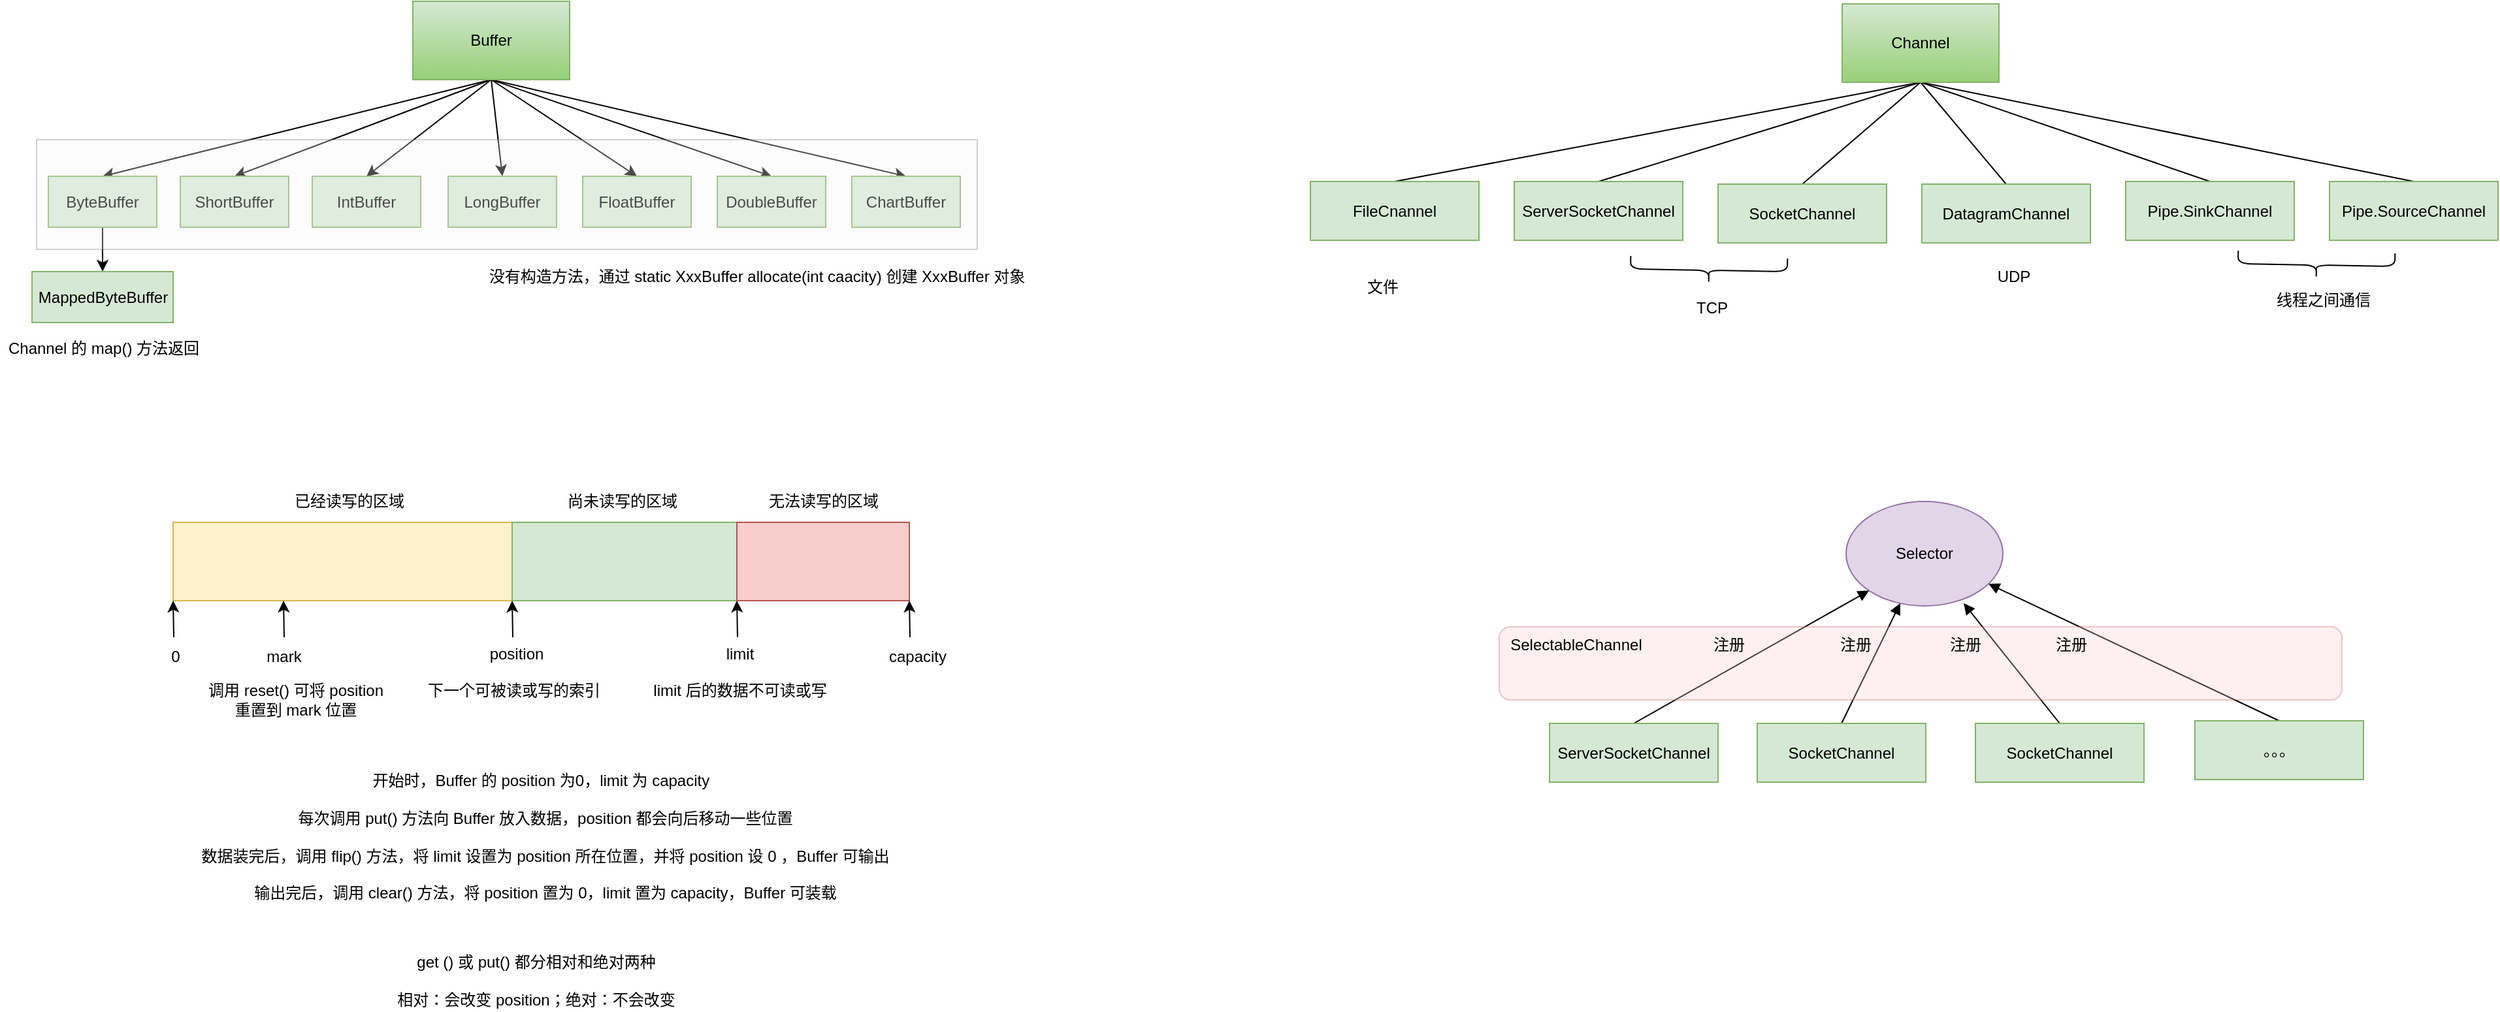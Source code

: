 <mxfile version="12.8.5" type="github">
  <diagram id="hTagGnIoJ7V8Iv_9_7bS" name="Page-1">
    <mxGraphModel dx="1268" dy="850" grid="0" gridSize="10" guides="1" tooltips="1" connect="1" arrows="1" fold="1" page="0" pageScale="1" pageWidth="827" pageHeight="1169" math="0" shadow="0">
      <root>
        <mxCell id="0" />
        <mxCell id="1" parent="0" />
        <mxCell id="Y4NBbjf7CDGHRnMnbZGx-17" style="rounded=0;orthogonalLoop=1;jettySize=auto;html=1;exitX=0.5;exitY=1;exitDx=0;exitDy=0;entryX=0.5;entryY=0;entryDx=0;entryDy=0;" edge="1" parent="1" source="Y4NBbjf7CDGHRnMnbZGx-1" target="Y4NBbjf7CDGHRnMnbZGx-15">
          <mxGeometry relative="1" as="geometry" />
        </mxCell>
        <mxCell id="Y4NBbjf7CDGHRnMnbZGx-18" style="edgeStyle=none;rounded=0;orthogonalLoop=1;jettySize=auto;html=1;exitX=0.5;exitY=1;exitDx=0;exitDy=0;entryX=0.5;entryY=0;entryDx=0;entryDy=0;" edge="1" parent="1" source="Y4NBbjf7CDGHRnMnbZGx-1" target="Y4NBbjf7CDGHRnMnbZGx-12">
          <mxGeometry relative="1" as="geometry" />
        </mxCell>
        <mxCell id="Y4NBbjf7CDGHRnMnbZGx-19" style="edgeStyle=none;rounded=0;orthogonalLoop=1;jettySize=auto;html=1;exitX=0.5;exitY=1;exitDx=0;exitDy=0;entryX=0.5;entryY=0;entryDx=0;entryDy=0;" edge="1" parent="1" source="Y4NBbjf7CDGHRnMnbZGx-1" target="Y4NBbjf7CDGHRnMnbZGx-2">
          <mxGeometry relative="1" as="geometry" />
        </mxCell>
        <mxCell id="Y4NBbjf7CDGHRnMnbZGx-20" style="edgeStyle=none;rounded=0;orthogonalLoop=1;jettySize=auto;html=1;exitX=0.5;exitY=1;exitDx=0;exitDy=0;entryX=0.5;entryY=0;entryDx=0;entryDy=0;" edge="1" parent="1" source="Y4NBbjf7CDGHRnMnbZGx-1" target="Y4NBbjf7CDGHRnMnbZGx-11">
          <mxGeometry relative="1" as="geometry" />
        </mxCell>
        <mxCell id="Y4NBbjf7CDGHRnMnbZGx-21" style="edgeStyle=none;rounded=0;orthogonalLoop=1;jettySize=auto;html=1;exitX=0.5;exitY=1;exitDx=0;exitDy=0;entryX=0.5;entryY=0;entryDx=0;entryDy=0;" edge="1" parent="1" source="Y4NBbjf7CDGHRnMnbZGx-1" target="Y4NBbjf7CDGHRnMnbZGx-13">
          <mxGeometry relative="1" as="geometry" />
        </mxCell>
        <mxCell id="Y4NBbjf7CDGHRnMnbZGx-22" style="edgeStyle=none;rounded=0;orthogonalLoop=1;jettySize=auto;html=1;exitX=0.5;exitY=1;exitDx=0;exitDy=0;entryX=0.5;entryY=0;entryDx=0;entryDy=0;" edge="1" parent="1" source="Y4NBbjf7CDGHRnMnbZGx-1" target="Y4NBbjf7CDGHRnMnbZGx-14">
          <mxGeometry relative="1" as="geometry" />
        </mxCell>
        <mxCell id="Y4NBbjf7CDGHRnMnbZGx-23" style="edgeStyle=none;rounded=0;orthogonalLoop=1;jettySize=auto;html=1;exitX=0.5;exitY=1;exitDx=0;exitDy=0;entryX=0.5;entryY=0;entryDx=0;entryDy=0;" edge="1" parent="1" source="Y4NBbjf7CDGHRnMnbZGx-1" target="Y4NBbjf7CDGHRnMnbZGx-16">
          <mxGeometry relative="1" as="geometry" />
        </mxCell>
        <mxCell id="Y4NBbjf7CDGHRnMnbZGx-1" value="Buffer" style="rounded=0;whiteSpace=wrap;html=1;gradientColor=#97d077;fillColor=#d5e8d4;strokeColor=#82b366;" vertex="1" parent="1">
          <mxGeometry x="286" y="-367" width="120" height="60" as="geometry" />
        </mxCell>
        <mxCell id="Y4NBbjf7CDGHRnMnbZGx-2" value="IntBuffer" style="rounded=0;whiteSpace=wrap;html=1;fillColor=#d5e8d4;strokeColor=#82b366;" vertex="1" parent="1">
          <mxGeometry x="209" y="-233" width="83" height="39" as="geometry" />
        </mxCell>
        <mxCell id="Y4NBbjf7CDGHRnMnbZGx-11" value="LongBuffer" style="rounded=0;whiteSpace=wrap;html=1;fillColor=#d5e8d4;strokeColor=#82b366;" vertex="1" parent="1">
          <mxGeometry x="313" y="-233" width="83" height="39" as="geometry" />
        </mxCell>
        <mxCell id="Y4NBbjf7CDGHRnMnbZGx-12" value="ShortBuffer" style="rounded=0;whiteSpace=wrap;html=1;fillColor=#d5e8d4;strokeColor=#82b366;" vertex="1" parent="1">
          <mxGeometry x="108" y="-233" width="83" height="39" as="geometry" />
        </mxCell>
        <mxCell id="Y4NBbjf7CDGHRnMnbZGx-13" value="FloatBuffer" style="rounded=0;whiteSpace=wrap;html=1;fillColor=#d5e8d4;strokeColor=#82b366;" vertex="1" parent="1">
          <mxGeometry x="416" y="-233" width="83" height="39" as="geometry" />
        </mxCell>
        <mxCell id="Y4NBbjf7CDGHRnMnbZGx-14" value="DoubleBuffer" style="rounded=0;whiteSpace=wrap;html=1;fillColor=#d5e8d4;strokeColor=#82b366;" vertex="1" parent="1">
          <mxGeometry x="519" y="-233" width="83" height="39" as="geometry" />
        </mxCell>
        <mxCell id="Y4NBbjf7CDGHRnMnbZGx-25" style="edgeStyle=none;rounded=0;orthogonalLoop=1;jettySize=auto;html=1;exitX=0.5;exitY=1;exitDx=0;exitDy=0;" edge="1" parent="1" source="Y4NBbjf7CDGHRnMnbZGx-15" target="Y4NBbjf7CDGHRnMnbZGx-24">
          <mxGeometry relative="1" as="geometry" />
        </mxCell>
        <mxCell id="Y4NBbjf7CDGHRnMnbZGx-15" value="ByteBuffer" style="rounded=0;whiteSpace=wrap;html=1;fillColor=#d5e8d4;strokeColor=#82b366;" vertex="1" parent="1">
          <mxGeometry x="7" y="-233" width="83" height="39" as="geometry" />
        </mxCell>
        <mxCell id="Y4NBbjf7CDGHRnMnbZGx-16" value="ChartBuffer" style="rounded=0;whiteSpace=wrap;html=1;fillColor=#d5e8d4;strokeColor=#82b366;" vertex="1" parent="1">
          <mxGeometry x="622" y="-233" width="83" height="39" as="geometry" />
        </mxCell>
        <mxCell id="Y4NBbjf7CDGHRnMnbZGx-24" value="MappedByteBuffer" style="rounded=0;whiteSpace=wrap;html=1;fillColor=#d5e8d4;strokeColor=#82b366;" vertex="1" parent="1">
          <mxGeometry x="-5.5" y="-160" width="108" height="39" as="geometry" />
        </mxCell>
        <mxCell id="Y4NBbjf7CDGHRnMnbZGx-26" value="Channel 的 map() 方法返回" style="text;html=1;align=center;verticalAlign=middle;resizable=0;points=[];autosize=1;" vertex="1" parent="1">
          <mxGeometry x="-29.5" y="-110" width="156" height="18" as="geometry" />
        </mxCell>
        <mxCell id="Y4NBbjf7CDGHRnMnbZGx-29" style="edgeStyle=none;rounded=0;orthogonalLoop=1;jettySize=auto;html=1;entryX=0.25;entryY=1;entryDx=0;entryDy=0;endArrow=none;endFill=0;" edge="1" parent="1">
          <mxGeometry relative="1" as="geometry">
            <mxPoint x="381" y="69" as="sourcePoint" />
            <mxPoint x="381" y="69" as="targetPoint" />
          </mxGeometry>
        </mxCell>
        <mxCell id="Y4NBbjf7CDGHRnMnbZGx-33" value="" style="rounded=0;whiteSpace=wrap;html=1;fillColor=#fff2cc;strokeColor=#d6b656;" vertex="1" parent="1">
          <mxGeometry x="102.5" y="32" width="264" height="60" as="geometry" />
        </mxCell>
        <mxCell id="Y4NBbjf7CDGHRnMnbZGx-34" value="" style="rounded=0;whiteSpace=wrap;html=1;fillColor=#d5e8d4;strokeColor=#82b366;" vertex="1" parent="1">
          <mxGeometry x="362" y="32" width="190" height="60" as="geometry" />
        </mxCell>
        <mxCell id="Y4NBbjf7CDGHRnMnbZGx-35" value="" style="rounded=0;whiteSpace=wrap;html=1;fillColor=#f8cecc;strokeColor=#b85450;" vertex="1" parent="1">
          <mxGeometry x="534" y="32" width="132" height="60" as="geometry" />
        </mxCell>
        <mxCell id="Y4NBbjf7CDGHRnMnbZGx-36" style="edgeStyle=none;rounded=0;orthogonalLoop=1;jettySize=auto;html=1;exitX=1;exitY=0.5;exitDx=0;exitDy=0;endArrow=none;endFill=0;" edge="1" parent="1" source="Y4NBbjf7CDGHRnMnbZGx-35" target="Y4NBbjf7CDGHRnMnbZGx-35">
          <mxGeometry relative="1" as="geometry" />
        </mxCell>
        <mxCell id="Y4NBbjf7CDGHRnMnbZGx-37" value="尚未读写的区域" style="text;html=1;align=center;verticalAlign=middle;resizable=0;points=[];autosize=1;" vertex="1" parent="1">
          <mxGeometry x="399" y="7" width="94" height="18" as="geometry" />
        </mxCell>
        <mxCell id="Y4NBbjf7CDGHRnMnbZGx-38" value="无法读写的区域" style="text;html=1;align=center;verticalAlign=middle;resizable=0;points=[];autosize=1;" vertex="1" parent="1">
          <mxGeometry x="553" y="7" width="94" height="18" as="geometry" />
        </mxCell>
        <mxCell id="Y4NBbjf7CDGHRnMnbZGx-39" value="已经读写的区域" style="text;html=1;align=center;verticalAlign=middle;resizable=0;points=[];autosize=1;" vertex="1" parent="1">
          <mxGeometry x="190" y="7" width="94" height="18" as="geometry" />
        </mxCell>
        <mxCell id="Y4NBbjf7CDGHRnMnbZGx-40" value="" style="endArrow=classic;html=1;entryX=0;entryY=1;entryDx=0;entryDy=0;" edge="1" parent="1" target="Y4NBbjf7CDGHRnMnbZGx-33">
          <mxGeometry width="50" height="50" relative="1" as="geometry">
            <mxPoint x="103" y="120" as="sourcePoint" />
            <mxPoint x="-62" y="112" as="targetPoint" />
          </mxGeometry>
        </mxCell>
        <mxCell id="Y4NBbjf7CDGHRnMnbZGx-41" value="" style="endArrow=classic;html=1;entryX=0;entryY=1;entryDx=0;entryDy=0;" edge="1" parent="1">
          <mxGeometry width="50" height="50" relative="1" as="geometry">
            <mxPoint x="362.5" y="120" as="sourcePoint" />
            <mxPoint x="362" y="92" as="targetPoint" />
          </mxGeometry>
        </mxCell>
        <mxCell id="Y4NBbjf7CDGHRnMnbZGx-42" value="" style="endArrow=classic;html=1;entryX=0;entryY=1;entryDx=0;entryDy=0;" edge="1" parent="1">
          <mxGeometry width="50" height="50" relative="1" as="geometry">
            <mxPoint x="534.5" y="120" as="sourcePoint" />
            <mxPoint x="534" y="92" as="targetPoint" />
          </mxGeometry>
        </mxCell>
        <mxCell id="Y4NBbjf7CDGHRnMnbZGx-43" value="" style="endArrow=classic;html=1;entryX=0;entryY=1;entryDx=0;entryDy=0;" edge="1" parent="1">
          <mxGeometry width="50" height="50" relative="1" as="geometry">
            <mxPoint x="666.5" y="120" as="sourcePoint" />
            <mxPoint x="666" y="92" as="targetPoint" />
          </mxGeometry>
        </mxCell>
        <mxCell id="Y4NBbjf7CDGHRnMnbZGx-44" value="0" style="text;html=1;align=center;verticalAlign=middle;resizable=0;points=[];autosize=1;" vertex="1" parent="1">
          <mxGeometry x="95" y="126" width="17" height="18" as="geometry" />
        </mxCell>
        <mxCell id="Y4NBbjf7CDGHRnMnbZGx-45" value="position" style="text;html=1;align=center;verticalAlign=middle;resizable=0;points=[];autosize=1;" vertex="1" parent="1">
          <mxGeometry x="339" y="124" width="51" height="18" as="geometry" />
        </mxCell>
        <mxCell id="Y4NBbjf7CDGHRnMnbZGx-46" value="limit" style="text;html=1;align=center;verticalAlign=middle;resizable=0;points=[];autosize=1;" vertex="1" parent="1">
          <mxGeometry x="520" y="124" width="31" height="18" as="geometry" />
        </mxCell>
        <mxCell id="Y4NBbjf7CDGHRnMnbZGx-47" value="capacity" style="text;html=1;align=center;verticalAlign=middle;resizable=0;points=[];autosize=1;" vertex="1" parent="1">
          <mxGeometry x="645" y="126" width="54" height="18" as="geometry" />
        </mxCell>
        <mxCell id="Y4NBbjf7CDGHRnMnbZGx-48" value="" style="rounded=0;whiteSpace=wrap;html=1;fillColor=#f5f5f5;strokeColor=#666666;fontColor=#333333;opacity=30;" vertex="1" parent="1">
          <mxGeometry x="-2" y="-261" width="720" height="84" as="geometry" />
        </mxCell>
        <mxCell id="Y4NBbjf7CDGHRnMnbZGx-49" value="没有构造方法，通过 static XxxBuffer allocate(int caacity) 创建 XxxBuffer 对象" style="text;html=1;align=center;verticalAlign=middle;resizable=0;points=[];autosize=1;" vertex="1" parent="1">
          <mxGeometry x="339" y="-165" width="420" height="18" as="geometry" />
        </mxCell>
        <mxCell id="Y4NBbjf7CDGHRnMnbZGx-50" value="开始时，Buffer 的 position 为0，limit 为 capacity&amp;nbsp;&amp;nbsp;&lt;br&gt;&lt;br&gt;每次调用 put() 方法向 Buffer 放入数据，position 都会向后移动一些位置&lt;br&gt;&lt;br&gt;数据装完后，调用 flip() 方法，将 limit 设置为 position 所在位置，并将 position 设 0 ，Buffer 可输出&lt;br&gt;&lt;br&gt;输出完后，调用 clear() 方法，将 position 置为 0，limit 置为 capacity，Buffer 可装载" style="text;html=1;align=center;verticalAlign=middle;resizable=0;points=[];autosize=1;" vertex="1" parent="1">
          <mxGeometry x="118" y="222" width="537" height="102" as="geometry" />
        </mxCell>
        <mxCell id="Y4NBbjf7CDGHRnMnbZGx-51" value="" style="endArrow=classic;html=1;entryX=0;entryY=1;entryDx=0;entryDy=0;" edge="1" parent="1">
          <mxGeometry width="50" height="50" relative="1" as="geometry">
            <mxPoint x="187.5" y="120" as="sourcePoint" />
            <mxPoint x="187" y="92" as="targetPoint" />
          </mxGeometry>
        </mxCell>
        <mxCell id="Y4NBbjf7CDGHRnMnbZGx-52" value="调用 reset() 可将 position &lt;br&gt;重置到 mark 位置" style="text;html=1;align=center;verticalAlign=middle;resizable=0;points=[];autosize=1;" vertex="1" parent="1">
          <mxGeometry x="124" y="152" width="144" height="32" as="geometry" />
        </mxCell>
        <mxCell id="Y4NBbjf7CDGHRnMnbZGx-53" value="mark" style="text;html=1;align=center;verticalAlign=middle;resizable=0;points=[];autosize=1;" vertex="1" parent="1">
          <mxGeometry x="168" y="126" width="37" height="18" as="geometry" />
        </mxCell>
        <mxCell id="Y4NBbjf7CDGHRnMnbZGx-54" value="下一个可被读或写的索引" style="text;html=1;align=center;verticalAlign=middle;resizable=0;points=[];autosize=1;" vertex="1" parent="1">
          <mxGeometry x="292" y="152" width="142" height="18" as="geometry" />
        </mxCell>
        <mxCell id="Y4NBbjf7CDGHRnMnbZGx-55" value="limit 后的数据不可读或写" style="text;html=1;align=center;verticalAlign=middle;resizable=0;points=[];autosize=1;" vertex="1" parent="1">
          <mxGeometry x="464" y="152" width="143" height="18" as="geometry" />
        </mxCell>
        <mxCell id="Y4NBbjf7CDGHRnMnbZGx-58" value="get () 或 put() 都分相对和绝对两种&lt;br&gt;&lt;br&gt;相对：会改变 position；绝对：不会改变" style="text;html=1;align=center;verticalAlign=middle;resizable=0;points=[];autosize=1;" vertex="1" parent="1">
          <mxGeometry x="268" y="360" width="223" height="46" as="geometry" />
        </mxCell>
        <mxCell id="Y4NBbjf7CDGHRnMnbZGx-67" style="edgeStyle=none;rounded=0;orthogonalLoop=1;jettySize=auto;html=1;exitX=0.5;exitY=1;exitDx=0;exitDy=0;entryX=0.5;entryY=0;entryDx=0;entryDy=0;endArrow=none;endFill=0;" edge="1" parent="1" source="Y4NBbjf7CDGHRnMnbZGx-59" target="Y4NBbjf7CDGHRnMnbZGx-60">
          <mxGeometry relative="1" as="geometry" />
        </mxCell>
        <mxCell id="Y4NBbjf7CDGHRnMnbZGx-68" style="edgeStyle=none;rounded=0;orthogonalLoop=1;jettySize=auto;html=1;exitX=0.5;exitY=1;exitDx=0;exitDy=0;entryX=0.5;entryY=0;entryDx=0;entryDy=0;endArrow=none;endFill=0;" edge="1" parent="1" source="Y4NBbjf7CDGHRnMnbZGx-59" target="Y4NBbjf7CDGHRnMnbZGx-61">
          <mxGeometry relative="1" as="geometry" />
        </mxCell>
        <mxCell id="Y4NBbjf7CDGHRnMnbZGx-69" style="edgeStyle=none;rounded=0;orthogonalLoop=1;jettySize=auto;html=1;exitX=0.5;exitY=1;exitDx=0;exitDy=0;entryX=0.5;entryY=0;entryDx=0;entryDy=0;endArrow=none;endFill=0;" edge="1" parent="1" source="Y4NBbjf7CDGHRnMnbZGx-59" target="Y4NBbjf7CDGHRnMnbZGx-63">
          <mxGeometry relative="1" as="geometry" />
        </mxCell>
        <mxCell id="Y4NBbjf7CDGHRnMnbZGx-70" style="edgeStyle=none;rounded=0;orthogonalLoop=1;jettySize=auto;html=1;exitX=0.5;exitY=1;exitDx=0;exitDy=0;entryX=0.5;entryY=0;entryDx=0;entryDy=0;endArrow=none;endFill=0;" edge="1" parent="1" source="Y4NBbjf7CDGHRnMnbZGx-59" target="Y4NBbjf7CDGHRnMnbZGx-64">
          <mxGeometry relative="1" as="geometry" />
        </mxCell>
        <mxCell id="Y4NBbjf7CDGHRnMnbZGx-71" style="edgeStyle=none;rounded=0;orthogonalLoop=1;jettySize=auto;html=1;exitX=0.5;exitY=1;exitDx=0;exitDy=0;entryX=0.5;entryY=0;entryDx=0;entryDy=0;endArrow=none;endFill=0;" edge="1" parent="1" source="Y4NBbjf7CDGHRnMnbZGx-59" target="Y4NBbjf7CDGHRnMnbZGx-65">
          <mxGeometry relative="1" as="geometry" />
        </mxCell>
        <mxCell id="Y4NBbjf7CDGHRnMnbZGx-72" style="edgeStyle=none;rounded=0;orthogonalLoop=1;jettySize=auto;html=1;exitX=0.5;exitY=1;exitDx=0;exitDy=0;entryX=0.5;entryY=0;entryDx=0;entryDy=0;endArrow=none;endFill=0;" edge="1" parent="1" source="Y4NBbjf7CDGHRnMnbZGx-59" target="Y4NBbjf7CDGHRnMnbZGx-66">
          <mxGeometry relative="1" as="geometry" />
        </mxCell>
        <mxCell id="Y4NBbjf7CDGHRnMnbZGx-59" value="Channel" style="rounded=0;whiteSpace=wrap;html=1;gradientColor=#97d077;fillColor=#d5e8d4;strokeColor=#82b366;" vertex="1" parent="1">
          <mxGeometry x="1380" y="-365" width="120" height="60" as="geometry" />
        </mxCell>
        <mxCell id="Y4NBbjf7CDGHRnMnbZGx-60" value="FileCnannel" style="rounded=0;whiteSpace=wrap;html=1;fillColor=#d5e8d4;strokeColor=#82b366;" vertex="1" parent="1">
          <mxGeometry x="973" y="-229" width="129" height="45" as="geometry" />
        </mxCell>
        <mxCell id="Y4NBbjf7CDGHRnMnbZGx-61" value="ServerSocketChannel" style="rounded=0;whiteSpace=wrap;html=1;fillColor=#d5e8d4;strokeColor=#82b366;" vertex="1" parent="1">
          <mxGeometry x="1129" y="-229" width="129" height="45" as="geometry" />
        </mxCell>
        <mxCell id="Y4NBbjf7CDGHRnMnbZGx-62" style="edgeStyle=none;rounded=0;orthogonalLoop=1;jettySize=auto;html=1;exitX=0.5;exitY=1;exitDx=0;exitDy=0;endArrow=none;endFill=0;" edge="1" parent="1" source="Y4NBbjf7CDGHRnMnbZGx-61" target="Y4NBbjf7CDGHRnMnbZGx-61">
          <mxGeometry relative="1" as="geometry" />
        </mxCell>
        <mxCell id="Y4NBbjf7CDGHRnMnbZGx-63" value="SocketChannel" style="rounded=0;whiteSpace=wrap;html=1;fillColor=#d5e8d4;strokeColor=#82b366;" vertex="1" parent="1">
          <mxGeometry x="1285" y="-227" width="129" height="45" as="geometry" />
        </mxCell>
        <mxCell id="Y4NBbjf7CDGHRnMnbZGx-64" value="DatagramChannel" style="rounded=0;whiteSpace=wrap;html=1;fillColor=#d5e8d4;strokeColor=#82b366;" vertex="1" parent="1">
          <mxGeometry x="1441" y="-227" width="129" height="45" as="geometry" />
        </mxCell>
        <mxCell id="Y4NBbjf7CDGHRnMnbZGx-65" value="Pipe.SinkChannel" style="rounded=0;whiteSpace=wrap;html=1;fillColor=#d5e8d4;strokeColor=#82b366;" vertex="1" parent="1">
          <mxGeometry x="1597" y="-229" width="129" height="45" as="geometry" />
        </mxCell>
        <mxCell id="Y4NBbjf7CDGHRnMnbZGx-66" value="Pipe.SourceChannel" style="rounded=0;whiteSpace=wrap;html=1;fillColor=#d5e8d4;strokeColor=#82b366;" vertex="1" parent="1">
          <mxGeometry x="1753" y="-229" width="129" height="45" as="geometry" />
        </mxCell>
        <mxCell id="Y4NBbjf7CDGHRnMnbZGx-73" value="" style="shape=curlyBracket;whiteSpace=wrap;html=1;rounded=1;fillColor=none;rotation=-89;" vertex="1" parent="1">
          <mxGeometry x="1268" y="-221" width="20" height="120" as="geometry" />
        </mxCell>
        <mxCell id="Y4NBbjf7CDGHRnMnbZGx-74" value="" style="shape=curlyBracket;whiteSpace=wrap;html=1;rounded=1;fillColor=none;rotation=-89;" vertex="1" parent="1">
          <mxGeometry x="1733" y="-225" width="20" height="120" as="geometry" />
        </mxCell>
        <mxCell id="Y4NBbjf7CDGHRnMnbZGx-75" value="文件" style="text;html=1;align=center;verticalAlign=middle;resizable=0;points=[];autosize=1;" vertex="1" parent="1">
          <mxGeometry x="1011" y="-157" width="34" height="18" as="geometry" />
        </mxCell>
        <mxCell id="Y4NBbjf7CDGHRnMnbZGx-76" value="TCP" style="text;html=1;align=center;verticalAlign=middle;resizable=0;points=[];autosize=1;" vertex="1" parent="1">
          <mxGeometry x="1263" y="-141" width="34" height="18" as="geometry" />
        </mxCell>
        <mxCell id="Y4NBbjf7CDGHRnMnbZGx-77" value="UDP" style="text;html=1;align=center;verticalAlign=middle;resizable=0;points=[];autosize=1;" vertex="1" parent="1">
          <mxGeometry x="1493" y="-165" width="35" height="18" as="geometry" />
        </mxCell>
        <mxCell id="Y4NBbjf7CDGHRnMnbZGx-78" value="线程之间通信" style="text;html=1;align=center;verticalAlign=middle;resizable=0;points=[];autosize=1;" vertex="1" parent="1">
          <mxGeometry x="1707" y="-147" width="82" height="18" as="geometry" />
        </mxCell>
        <mxCell id="Y4NBbjf7CDGHRnMnbZGx-80" value="Selector" style="ellipse;whiteSpace=wrap;html=1;fillColor=#e1d5e7;strokeColor=#9673a6;" vertex="1" parent="1">
          <mxGeometry x="1383" y="16" width="120" height="80" as="geometry" />
        </mxCell>
        <mxCell id="Y4NBbjf7CDGHRnMnbZGx-85" style="edgeStyle=none;rounded=0;orthogonalLoop=1;jettySize=auto;html=1;exitX=0.5;exitY=0;exitDx=0;exitDy=0;entryX=0;entryY=1;entryDx=0;entryDy=0;endArrow=block;endFill=1;" edge="1" parent="1" source="Y4NBbjf7CDGHRnMnbZGx-81" target="Y4NBbjf7CDGHRnMnbZGx-80">
          <mxGeometry relative="1" as="geometry" />
        </mxCell>
        <mxCell id="Y4NBbjf7CDGHRnMnbZGx-81" value="ServerSocketChannel" style="rounded=0;whiteSpace=wrap;html=1;fillColor=#d5e8d4;strokeColor=#82b366;" vertex="1" parent="1">
          <mxGeometry x="1156" y="186" width="129" height="45" as="geometry" />
        </mxCell>
        <mxCell id="Y4NBbjf7CDGHRnMnbZGx-86" style="edgeStyle=none;rounded=0;orthogonalLoop=1;jettySize=auto;html=1;exitX=0.5;exitY=0;exitDx=0;exitDy=0;endArrow=block;endFill=1;" edge="1" parent="1" source="Y4NBbjf7CDGHRnMnbZGx-82" target="Y4NBbjf7CDGHRnMnbZGx-80">
          <mxGeometry relative="1" as="geometry" />
        </mxCell>
        <mxCell id="Y4NBbjf7CDGHRnMnbZGx-82" value="SocketChannel" style="rounded=0;whiteSpace=wrap;html=1;fillColor=#d5e8d4;strokeColor=#82b366;" vertex="1" parent="1">
          <mxGeometry x="1315" y="186" width="129" height="45" as="geometry" />
        </mxCell>
        <mxCell id="Y4NBbjf7CDGHRnMnbZGx-87" style="edgeStyle=none;rounded=0;orthogonalLoop=1;jettySize=auto;html=1;exitX=0.5;exitY=0;exitDx=0;exitDy=0;entryX=0.75;entryY=0.975;entryDx=0;entryDy=0;entryPerimeter=0;endArrow=block;endFill=1;" edge="1" parent="1" source="Y4NBbjf7CDGHRnMnbZGx-83" target="Y4NBbjf7CDGHRnMnbZGx-80">
          <mxGeometry relative="1" as="geometry" />
        </mxCell>
        <mxCell id="Y4NBbjf7CDGHRnMnbZGx-83" value="SocketChannel" style="rounded=0;whiteSpace=wrap;html=1;fillColor=#d5e8d4;strokeColor=#82b366;" vertex="1" parent="1">
          <mxGeometry x="1482" y="186" width="129" height="45" as="geometry" />
        </mxCell>
        <mxCell id="Y4NBbjf7CDGHRnMnbZGx-88" style="edgeStyle=none;rounded=0;orthogonalLoop=1;jettySize=auto;html=1;exitX=0.5;exitY=0;exitDx=0;exitDy=0;endArrow=block;endFill=1;" edge="1" parent="1" source="Y4NBbjf7CDGHRnMnbZGx-84" target="Y4NBbjf7CDGHRnMnbZGx-80">
          <mxGeometry relative="1" as="geometry" />
        </mxCell>
        <mxCell id="Y4NBbjf7CDGHRnMnbZGx-84" value="。。。" style="rounded=0;whiteSpace=wrap;html=1;fillColor=#d5e8d4;strokeColor=#82b366;" vertex="1" parent="1">
          <mxGeometry x="1650" y="184" width="129" height="45" as="geometry" />
        </mxCell>
        <mxCell id="Y4NBbjf7CDGHRnMnbZGx-89" value="" style="rounded=1;whiteSpace=wrap;html=1;fillColor=#f8cecc;strokeColor=#b85450;opacity=30;" vertex="1" parent="1">
          <mxGeometry x="1117.5" y="112" width="645" height="56" as="geometry" />
        </mxCell>
        <mxCell id="Y4NBbjf7CDGHRnMnbZGx-90" value="注册" style="text;html=1;align=center;verticalAlign=middle;resizable=0;points=[];autosize=1;" vertex="1" parent="1">
          <mxGeometry x="1276" y="117" width="34" height="18" as="geometry" />
        </mxCell>
        <mxCell id="Y4NBbjf7CDGHRnMnbZGx-91" value="注册" style="text;html=1;align=center;verticalAlign=middle;resizable=0;points=[];autosize=1;" vertex="1" parent="1">
          <mxGeometry x="1373" y="117" width="34" height="18" as="geometry" />
        </mxCell>
        <mxCell id="Y4NBbjf7CDGHRnMnbZGx-92" value="注册" style="text;html=1;align=center;verticalAlign=middle;resizable=0;points=[];autosize=1;" vertex="1" parent="1">
          <mxGeometry x="1457" y="117" width="34" height="18" as="geometry" />
        </mxCell>
        <mxCell id="Y4NBbjf7CDGHRnMnbZGx-93" value="注册" style="text;html=1;align=center;verticalAlign=middle;resizable=0;points=[];autosize=1;" vertex="1" parent="1">
          <mxGeometry x="1538" y="117" width="34" height="18" as="geometry" />
        </mxCell>
        <mxCell id="Y4NBbjf7CDGHRnMnbZGx-94" value="SelectableChannel" style="text;html=1;align=center;verticalAlign=middle;resizable=0;points=[];autosize=1;" vertex="1" parent="1">
          <mxGeometry x="1120" y="117" width="111" height="18" as="geometry" />
        </mxCell>
      </root>
    </mxGraphModel>
  </diagram>
</mxfile>
